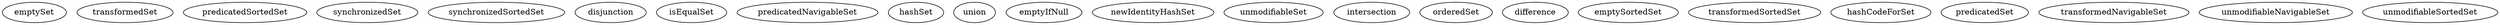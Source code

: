 digraph G {
emptySet;
transformedSet;
predicatedSortedSet;
synchronizedSet;
synchronizedSortedSet;
disjunction;
isEqualSet;
predicatedNavigableSet;
hashSet;
union;
emptyIfNull;
newIdentityHashSet;
unmodifiableSet;
intersection;
orderedSet;
difference;
emptySortedSet;
transformedSortedSet;
hashCodeForSet;
predicatedSet;
transformedNavigableSet;
unmodifiableNavigableSet;
unmodifiableSortedSet;
}